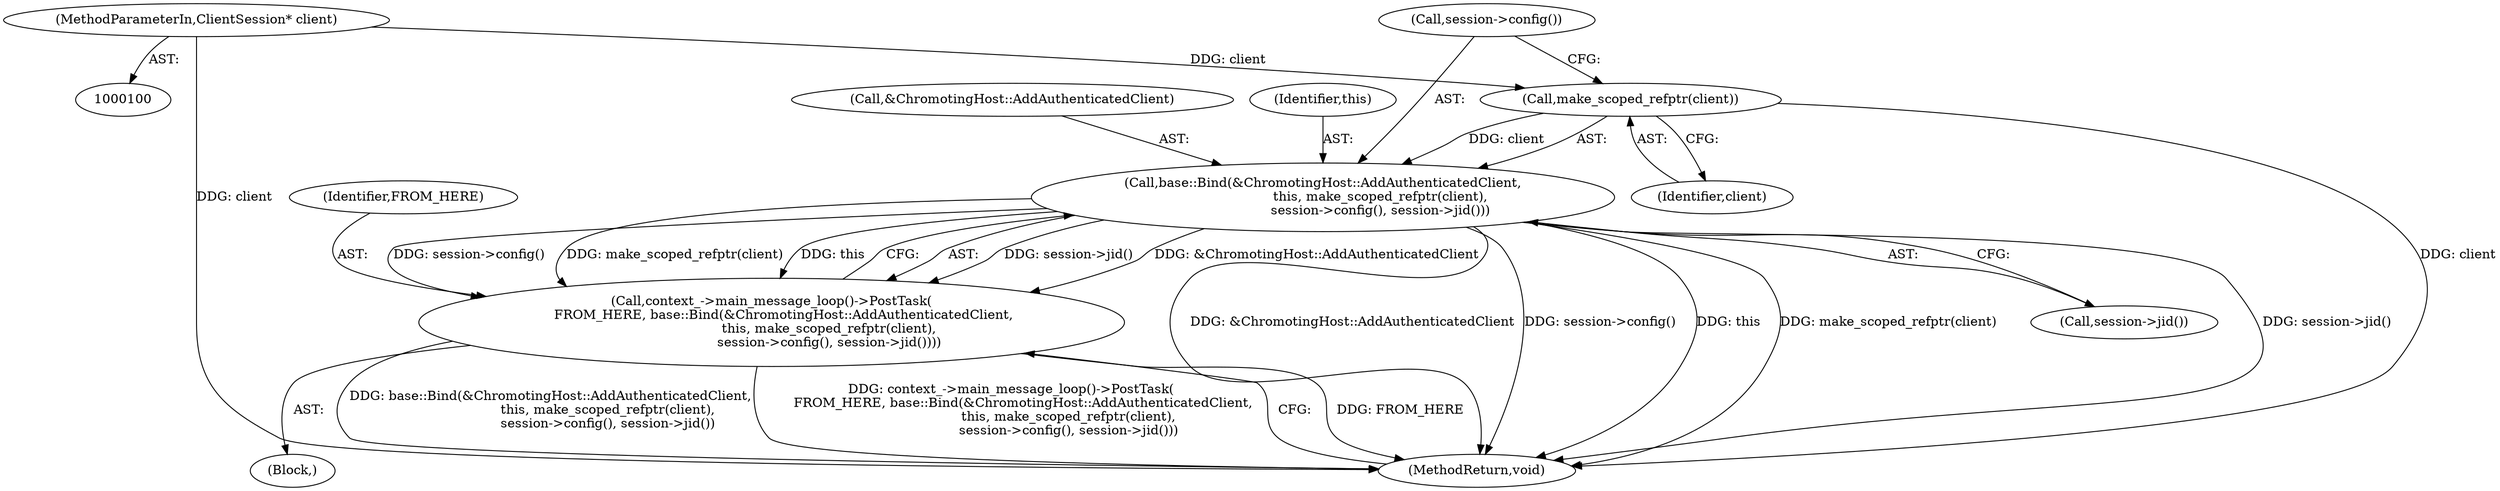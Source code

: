 digraph "1_Chrome_a46bcef82b29d30836a0f26226e3d4aca4fa9612_6@pointer" {
"1000115" [label="(Call,make_scoped_refptr(client))"];
"1000101" [label="(MethodParameterIn,ClientSession* client)"];
"1000111" [label="(Call,base::Bind(&ChromotingHost::AddAuthenticatedClient,\n                            this, make_scoped_refptr(client),\n                            session->config(), session->jid()))"];
"1000109" [label="(Call,context_->main_message_loop()->PostTask(\n      FROM_HERE, base::Bind(&ChromotingHost::AddAuthenticatedClient,\n                            this, make_scoped_refptr(client),\n                            session->config(), session->jid())))"];
"1000116" [label="(Identifier,client)"];
"1000115" [label="(Call,make_scoped_refptr(client))"];
"1000110" [label="(Identifier,FROM_HERE)"];
"1000112" [label="(Call,&ChromotingHost::AddAuthenticatedClient)"];
"1000109" [label="(Call,context_->main_message_loop()->PostTask(\n      FROM_HERE, base::Bind(&ChromotingHost::AddAuthenticatedClient,\n                            this, make_scoped_refptr(client),\n                            session->config(), session->jid())))"];
"1000111" [label="(Call,base::Bind(&ChromotingHost::AddAuthenticatedClient,\n                            this, make_scoped_refptr(client),\n                            session->config(), session->jid()))"];
"1000119" [label="(MethodReturn,void)"];
"1000117" [label="(Call,session->config())"];
"1000102" [label="(Block,)"];
"1000118" [label="(Call,session->jid())"];
"1000101" [label="(MethodParameterIn,ClientSession* client)"];
"1000114" [label="(Identifier,this)"];
"1000115" -> "1000111"  [label="AST: "];
"1000115" -> "1000116"  [label="CFG: "];
"1000116" -> "1000115"  [label="AST: "];
"1000117" -> "1000115"  [label="CFG: "];
"1000115" -> "1000119"  [label="DDG: client"];
"1000115" -> "1000111"  [label="DDG: client"];
"1000101" -> "1000115"  [label="DDG: client"];
"1000101" -> "1000100"  [label="AST: "];
"1000101" -> "1000119"  [label="DDG: client"];
"1000111" -> "1000109"  [label="AST: "];
"1000111" -> "1000118"  [label="CFG: "];
"1000112" -> "1000111"  [label="AST: "];
"1000114" -> "1000111"  [label="AST: "];
"1000117" -> "1000111"  [label="AST: "];
"1000118" -> "1000111"  [label="AST: "];
"1000109" -> "1000111"  [label="CFG: "];
"1000111" -> "1000119"  [label="DDG: session->config()"];
"1000111" -> "1000119"  [label="DDG: this"];
"1000111" -> "1000119"  [label="DDG: make_scoped_refptr(client)"];
"1000111" -> "1000119"  [label="DDG: session->jid()"];
"1000111" -> "1000119"  [label="DDG: &ChromotingHost::AddAuthenticatedClient"];
"1000111" -> "1000109"  [label="DDG: session->jid()"];
"1000111" -> "1000109"  [label="DDG: &ChromotingHost::AddAuthenticatedClient"];
"1000111" -> "1000109"  [label="DDG: session->config()"];
"1000111" -> "1000109"  [label="DDG: make_scoped_refptr(client)"];
"1000111" -> "1000109"  [label="DDG: this"];
"1000109" -> "1000102"  [label="AST: "];
"1000110" -> "1000109"  [label="AST: "];
"1000119" -> "1000109"  [label="CFG: "];
"1000109" -> "1000119"  [label="DDG: FROM_HERE"];
"1000109" -> "1000119"  [label="DDG: base::Bind(&ChromotingHost::AddAuthenticatedClient,\n                            this, make_scoped_refptr(client),\n                            session->config(), session->jid())"];
"1000109" -> "1000119"  [label="DDG: context_->main_message_loop()->PostTask(\n      FROM_HERE, base::Bind(&ChromotingHost::AddAuthenticatedClient,\n                            this, make_scoped_refptr(client),\n                            session->config(), session->jid()))"];
}
